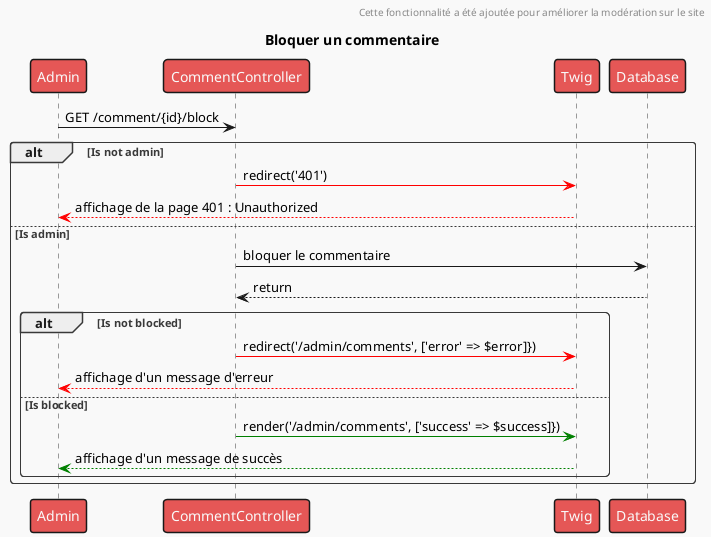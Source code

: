 @startuml

!theme mars

header Cette fonctionnalité a été ajoutée pour améliorer la modération sur le site
title Bloquer un commentaire

Person as "Admin" -> CommentController : GET /comment/{id}/block

alt Is not admin
CommentController -[#red]> Twig : redirect('401')
Twig --[#red]> Person : affichage de la page 401 : Unauthorized
else Is admin
CommentController -> Database : bloquer le commentaire
Database --> CommentController : return
    alt Is not blocked
    CommentController -[#red]> Twig : redirect('/admin/comments', ['error' => $error]})
    Twig --[#red]> Person : affichage d'un message d'erreur
    else Is blocked
    CommentController -[#green]> Twig : render('/admin/comments', ['success' => $success]})
    Twig --[#green]> Person : affichage d'un message de succès
    end
end
@enduml